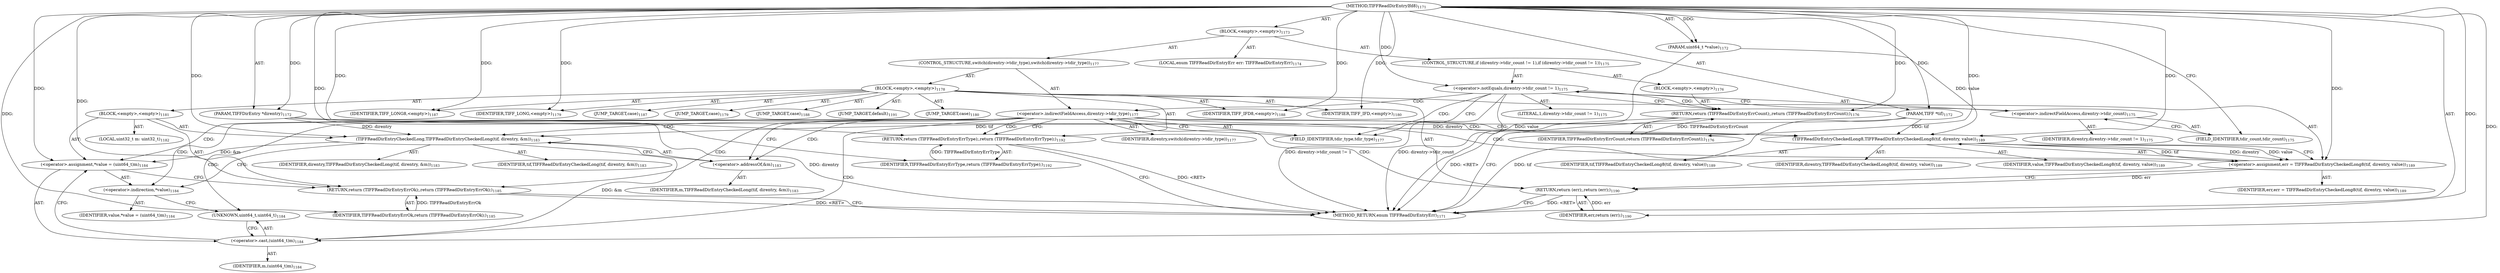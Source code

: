 digraph "TIFFReadDirEntryIfd8" {  
"80654" [label = <(METHOD,TIFFReadDirEntryIfd8)<SUB>1171</SUB>> ]
"80655" [label = <(PARAM,TIFF *tif)<SUB>1172</SUB>> ]
"80656" [label = <(PARAM,TIFFDirEntry *direntry)<SUB>1172</SUB>> ]
"80657" [label = <(PARAM,uint64_t *value)<SUB>1172</SUB>> ]
"80658" [label = <(BLOCK,&lt;empty&gt;,&lt;empty&gt;)<SUB>1173</SUB>> ]
"80659" [label = <(LOCAL,enum TIFFReadDirEntryErr err: TIFFReadDirEntryErr)<SUB>1174</SUB>> ]
"80660" [label = <(CONTROL_STRUCTURE,if (direntry-&gt;tdir_count != 1),if (direntry-&gt;tdir_count != 1))<SUB>1175</SUB>> ]
"80661" [label = <(&lt;operator&gt;.notEquals,direntry-&gt;tdir_count != 1)<SUB>1175</SUB>> ]
"80662" [label = <(&lt;operator&gt;.indirectFieldAccess,direntry-&gt;tdir_count)<SUB>1175</SUB>> ]
"80663" [label = <(IDENTIFIER,direntry,direntry-&gt;tdir_count != 1)<SUB>1175</SUB>> ]
"80664" [label = <(FIELD_IDENTIFIER,tdir_count,tdir_count)<SUB>1175</SUB>> ]
"80665" [label = <(LITERAL,1,direntry-&gt;tdir_count != 1)<SUB>1175</SUB>> ]
"80666" [label = <(BLOCK,&lt;empty&gt;,&lt;empty&gt;)<SUB>1176</SUB>> ]
"80667" [label = <(RETURN,return (TIFFReadDirEntryErrCount);,return (TIFFReadDirEntryErrCount);)<SUB>1176</SUB>> ]
"80668" [label = <(IDENTIFIER,TIFFReadDirEntryErrCount,return (TIFFReadDirEntryErrCount);)<SUB>1176</SUB>> ]
"80669" [label = <(CONTROL_STRUCTURE,switch(direntry-&gt;tdir_type),switch(direntry-&gt;tdir_type))<SUB>1177</SUB>> ]
"80670" [label = <(&lt;operator&gt;.indirectFieldAccess,direntry-&gt;tdir_type)<SUB>1177</SUB>> ]
"80671" [label = <(IDENTIFIER,direntry,switch(direntry-&gt;tdir_type))<SUB>1177</SUB>> ]
"80672" [label = <(FIELD_IDENTIFIER,tdir_type,tdir_type)<SUB>1177</SUB>> ]
"80673" [label = <(BLOCK,&lt;empty&gt;,&lt;empty&gt;)<SUB>1178</SUB>> ]
"80674" [label = <(JUMP_TARGET,case)<SUB>1179</SUB>> ]
"80675" [label = <(IDENTIFIER,TIFF_LONG,&lt;empty&gt;)<SUB>1179</SUB>> ]
"80676" [label = <(JUMP_TARGET,case)<SUB>1180</SUB>> ]
"80677" [label = <(IDENTIFIER,TIFF_IFD,&lt;empty&gt;)<SUB>1180</SUB>> ]
"80678" [label = <(BLOCK,&lt;empty&gt;,&lt;empty&gt;)<SUB>1181</SUB>> ]
"80679" [label = <(LOCAL,uint32_t m: uint32_t)<SUB>1182</SUB>> ]
"80680" [label = <(TIFFReadDirEntryCheckedLong,TIFFReadDirEntryCheckedLong(tif, direntry, &amp;m))<SUB>1183</SUB>> ]
"80681" [label = <(IDENTIFIER,tif,TIFFReadDirEntryCheckedLong(tif, direntry, &amp;m))<SUB>1183</SUB>> ]
"80682" [label = <(IDENTIFIER,direntry,TIFFReadDirEntryCheckedLong(tif, direntry, &amp;m))<SUB>1183</SUB>> ]
"80683" [label = <(&lt;operator&gt;.addressOf,&amp;m)<SUB>1183</SUB>> ]
"80684" [label = <(IDENTIFIER,m,TIFFReadDirEntryCheckedLong(tif, direntry, &amp;m))<SUB>1183</SUB>> ]
"80685" [label = <(&lt;operator&gt;.assignment,*value = (uint64_t)m)<SUB>1184</SUB>> ]
"80686" [label = <(&lt;operator&gt;.indirection,*value)<SUB>1184</SUB>> ]
"80687" [label = <(IDENTIFIER,value,*value = (uint64_t)m)<SUB>1184</SUB>> ]
"80688" [label = <(&lt;operator&gt;.cast,(uint64_t)m)<SUB>1184</SUB>> ]
"80689" [label = <(UNKNOWN,uint64_t,uint64_t)<SUB>1184</SUB>> ]
"80690" [label = <(IDENTIFIER,m,(uint64_t)m)<SUB>1184</SUB>> ]
"80691" [label = <(RETURN,return (TIFFReadDirEntryErrOk);,return (TIFFReadDirEntryErrOk);)<SUB>1185</SUB>> ]
"80692" [label = <(IDENTIFIER,TIFFReadDirEntryErrOk,return (TIFFReadDirEntryErrOk);)<SUB>1185</SUB>> ]
"80693" [label = <(JUMP_TARGET,case)<SUB>1187</SUB>> ]
"80694" [label = <(IDENTIFIER,TIFF_LONG8,&lt;empty&gt;)<SUB>1187</SUB>> ]
"80695" [label = <(JUMP_TARGET,case)<SUB>1188</SUB>> ]
"80696" [label = <(IDENTIFIER,TIFF_IFD8,&lt;empty&gt;)<SUB>1188</SUB>> ]
"80697" [label = <(&lt;operator&gt;.assignment,err = TIFFReadDirEntryCheckedLong8(tif, direntry, value))<SUB>1189</SUB>> ]
"80698" [label = <(IDENTIFIER,err,err = TIFFReadDirEntryCheckedLong8(tif, direntry, value))<SUB>1189</SUB>> ]
"80699" [label = <(TIFFReadDirEntryCheckedLong8,TIFFReadDirEntryCheckedLong8(tif, direntry, value))<SUB>1189</SUB>> ]
"80700" [label = <(IDENTIFIER,tif,TIFFReadDirEntryCheckedLong8(tif, direntry, value))<SUB>1189</SUB>> ]
"80701" [label = <(IDENTIFIER,direntry,TIFFReadDirEntryCheckedLong8(tif, direntry, value))<SUB>1189</SUB>> ]
"80702" [label = <(IDENTIFIER,value,TIFFReadDirEntryCheckedLong8(tif, direntry, value))<SUB>1189</SUB>> ]
"80703" [label = <(RETURN,return (err);,return (err);)<SUB>1190</SUB>> ]
"80704" [label = <(IDENTIFIER,err,return (err);)<SUB>1190</SUB>> ]
"80705" [label = <(JUMP_TARGET,default)<SUB>1191</SUB>> ]
"80706" [label = <(RETURN,return (TIFFReadDirEntryErrType);,return (TIFFReadDirEntryErrType);)<SUB>1192</SUB>> ]
"80707" [label = <(IDENTIFIER,TIFFReadDirEntryErrType,return (TIFFReadDirEntryErrType);)<SUB>1192</SUB>> ]
"80708" [label = <(METHOD_RETURN,enum TIFFReadDirEntryErr)<SUB>1171</SUB>> ]
  "80654" -> "80655"  [ label = "AST: "] 
  "80654" -> "80656"  [ label = "AST: "] 
  "80654" -> "80657"  [ label = "AST: "] 
  "80654" -> "80658"  [ label = "AST: "] 
  "80654" -> "80708"  [ label = "AST: "] 
  "80658" -> "80659"  [ label = "AST: "] 
  "80658" -> "80660"  [ label = "AST: "] 
  "80658" -> "80669"  [ label = "AST: "] 
  "80660" -> "80661"  [ label = "AST: "] 
  "80660" -> "80666"  [ label = "AST: "] 
  "80661" -> "80662"  [ label = "AST: "] 
  "80661" -> "80665"  [ label = "AST: "] 
  "80662" -> "80663"  [ label = "AST: "] 
  "80662" -> "80664"  [ label = "AST: "] 
  "80666" -> "80667"  [ label = "AST: "] 
  "80667" -> "80668"  [ label = "AST: "] 
  "80669" -> "80670"  [ label = "AST: "] 
  "80669" -> "80673"  [ label = "AST: "] 
  "80670" -> "80671"  [ label = "AST: "] 
  "80670" -> "80672"  [ label = "AST: "] 
  "80673" -> "80674"  [ label = "AST: "] 
  "80673" -> "80675"  [ label = "AST: "] 
  "80673" -> "80676"  [ label = "AST: "] 
  "80673" -> "80677"  [ label = "AST: "] 
  "80673" -> "80678"  [ label = "AST: "] 
  "80673" -> "80693"  [ label = "AST: "] 
  "80673" -> "80694"  [ label = "AST: "] 
  "80673" -> "80695"  [ label = "AST: "] 
  "80673" -> "80696"  [ label = "AST: "] 
  "80673" -> "80697"  [ label = "AST: "] 
  "80673" -> "80703"  [ label = "AST: "] 
  "80673" -> "80705"  [ label = "AST: "] 
  "80673" -> "80706"  [ label = "AST: "] 
  "80678" -> "80679"  [ label = "AST: "] 
  "80678" -> "80680"  [ label = "AST: "] 
  "80678" -> "80685"  [ label = "AST: "] 
  "80678" -> "80691"  [ label = "AST: "] 
  "80680" -> "80681"  [ label = "AST: "] 
  "80680" -> "80682"  [ label = "AST: "] 
  "80680" -> "80683"  [ label = "AST: "] 
  "80683" -> "80684"  [ label = "AST: "] 
  "80685" -> "80686"  [ label = "AST: "] 
  "80685" -> "80688"  [ label = "AST: "] 
  "80686" -> "80687"  [ label = "AST: "] 
  "80688" -> "80689"  [ label = "AST: "] 
  "80688" -> "80690"  [ label = "AST: "] 
  "80691" -> "80692"  [ label = "AST: "] 
  "80697" -> "80698"  [ label = "AST: "] 
  "80697" -> "80699"  [ label = "AST: "] 
  "80699" -> "80700"  [ label = "AST: "] 
  "80699" -> "80701"  [ label = "AST: "] 
  "80699" -> "80702"  [ label = "AST: "] 
  "80703" -> "80704"  [ label = "AST: "] 
  "80706" -> "80707"  [ label = "AST: "] 
  "80661" -> "80667"  [ label = "CFG: "] 
  "80661" -> "80672"  [ label = "CFG: "] 
  "80670" -> "80683"  [ label = "CFG: "] 
  "80670" -> "80699"  [ label = "CFG: "] 
  "80670" -> "80706"  [ label = "CFG: "] 
  "80662" -> "80661"  [ label = "CFG: "] 
  "80667" -> "80708"  [ label = "CFG: "] 
  "80672" -> "80670"  [ label = "CFG: "] 
  "80697" -> "80703"  [ label = "CFG: "] 
  "80703" -> "80708"  [ label = "CFG: "] 
  "80706" -> "80708"  [ label = "CFG: "] 
  "80664" -> "80662"  [ label = "CFG: "] 
  "80680" -> "80686"  [ label = "CFG: "] 
  "80685" -> "80691"  [ label = "CFG: "] 
  "80691" -> "80708"  [ label = "CFG: "] 
  "80699" -> "80697"  [ label = "CFG: "] 
  "80683" -> "80680"  [ label = "CFG: "] 
  "80686" -> "80689"  [ label = "CFG: "] 
  "80688" -> "80685"  [ label = "CFG: "] 
  "80689" -> "80688"  [ label = "CFG: "] 
  "80654" -> "80664"  [ label = "CFG: "] 
  "80691" -> "80708"  [ label = "DDG: &lt;RET&gt;"] 
  "80703" -> "80708"  [ label = "DDG: &lt;RET&gt;"] 
  "80667" -> "80708"  [ label = "DDG: &lt;RET&gt;"] 
  "80706" -> "80708"  [ label = "DDG: &lt;RET&gt;"] 
  "80655" -> "80708"  [ label = "DDG: tif"] 
  "80656" -> "80708"  [ label = "DDG: direntry"] 
  "80657" -> "80708"  [ label = "DDG: value"] 
  "80661" -> "80708"  [ label = "DDG: direntry-&gt;tdir_count"] 
  "80661" -> "80708"  [ label = "DDG: direntry-&gt;tdir_count != 1"] 
  "80654" -> "80655"  [ label = "DDG: "] 
  "80654" -> "80656"  [ label = "DDG: "] 
  "80654" -> "80657"  [ label = "DDG: "] 
  "80654" -> "80661"  [ label = "DDG: "] 
  "80668" -> "80667"  [ label = "DDG: TIFFReadDirEntryErrCount"] 
  "80654" -> "80667"  [ label = "DDG: "] 
  "80654" -> "80675"  [ label = "DDG: "] 
  "80654" -> "80677"  [ label = "DDG: "] 
  "80654" -> "80694"  [ label = "DDG: "] 
  "80654" -> "80696"  [ label = "DDG: "] 
  "80699" -> "80697"  [ label = "DDG: tif"] 
  "80699" -> "80697"  [ label = "DDG: direntry"] 
  "80699" -> "80697"  [ label = "DDG: value"] 
  "80704" -> "80703"  [ label = "DDG: err"] 
  "80697" -> "80703"  [ label = "DDG: err"] 
  "80707" -> "80706"  [ label = "DDG: TIFFReadDirEntryErrType"] 
  "80654" -> "80706"  [ label = "DDG: "] 
  "80654" -> "80668"  [ label = "DDG: "] 
  "80680" -> "80685"  [ label = "DDG: &amp;m"] 
  "80654" -> "80685"  [ label = "DDG: "] 
  "80692" -> "80691"  [ label = "DDG: TIFFReadDirEntryErrOk"] 
  "80654" -> "80691"  [ label = "DDG: "] 
  "80654" -> "80697"  [ label = "DDG: "] 
  "80654" -> "80704"  [ label = "DDG: "] 
  "80654" -> "80707"  [ label = "DDG: "] 
  "80655" -> "80680"  [ label = "DDG: tif"] 
  "80654" -> "80680"  [ label = "DDG: "] 
  "80656" -> "80680"  [ label = "DDG: direntry"] 
  "80654" -> "80692"  [ label = "DDG: "] 
  "80655" -> "80699"  [ label = "DDG: tif"] 
  "80654" -> "80699"  [ label = "DDG: "] 
  "80656" -> "80699"  [ label = "DDG: direntry"] 
  "80657" -> "80699"  [ label = "DDG: value"] 
  "80680" -> "80688"  [ label = "DDG: &amp;m"] 
  "80654" -> "80688"  [ label = "DDG: "] 
  "80661" -> "80672"  [ label = "CDG: "] 
  "80661" -> "80670"  [ label = "CDG: "] 
  "80661" -> "80667"  [ label = "CDG: "] 
  "80670" -> "80685"  [ label = "CDG: "] 
  "80670" -> "80691"  [ label = "CDG: "] 
  "80670" -> "80689"  [ label = "CDG: "] 
  "80670" -> "80699"  [ label = "CDG: "] 
  "80670" -> "80683"  [ label = "CDG: "] 
  "80670" -> "80697"  [ label = "CDG: "] 
  "80670" -> "80688"  [ label = "CDG: "] 
  "80670" -> "80680"  [ label = "CDG: "] 
  "80670" -> "80706"  [ label = "CDG: "] 
  "80670" -> "80703"  [ label = "CDG: "] 
  "80670" -> "80686"  [ label = "CDG: "] 
}
